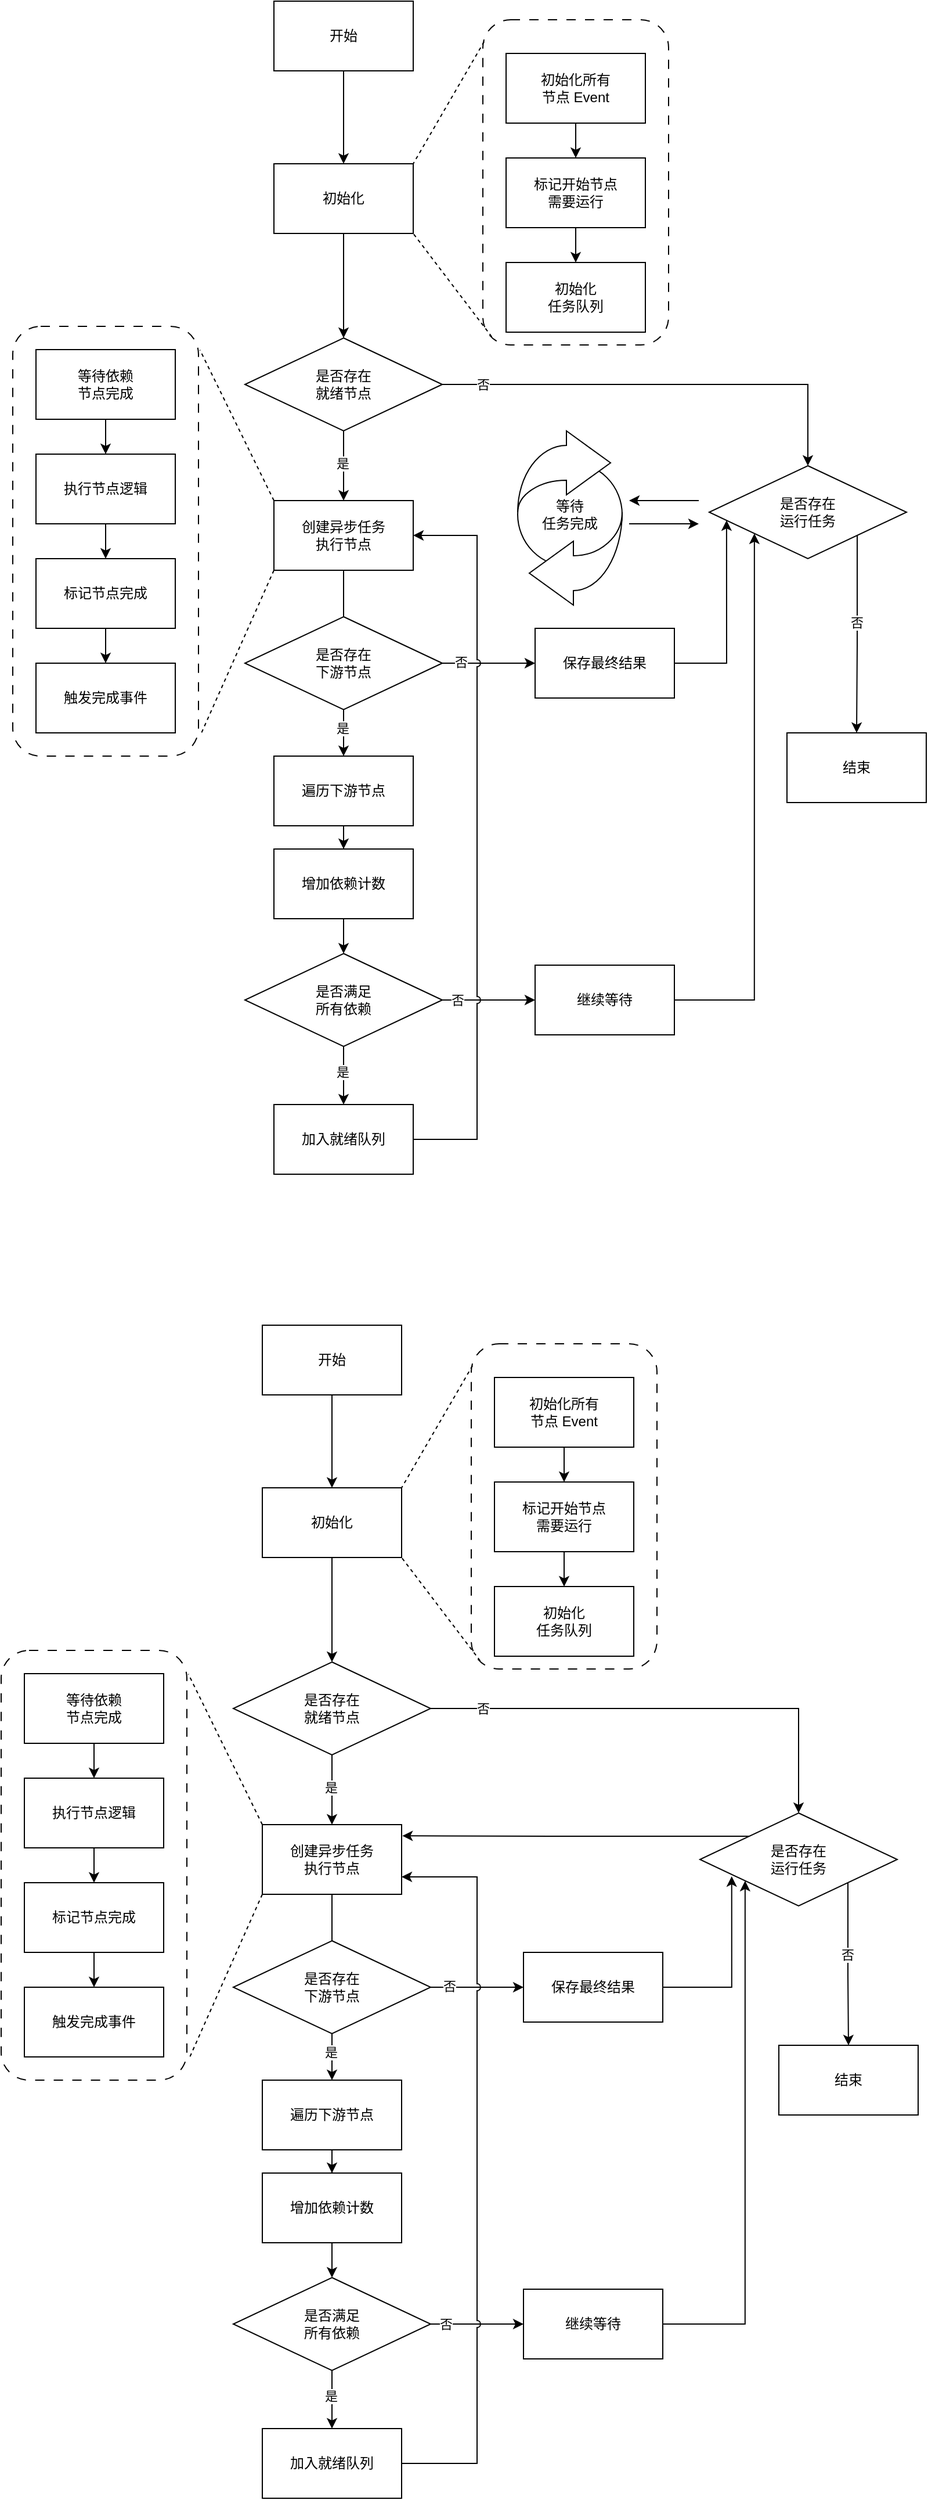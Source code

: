 <mxfile version="28.2.1">
  <diagram name="第 1 页" id="9zeFtvbFsk4h5sflBKEF">
    <mxGraphModel dx="2523" dy="1471" grid="1" gridSize="10" guides="1" tooltips="1" connect="1" arrows="1" fold="1" page="1" pageScale="1" pageWidth="827" pageHeight="1169" math="0" shadow="0">
      <root>
        <mxCell id="0" />
        <mxCell id="1" parent="0" />
        <mxCell id="gI92ADDZjxy7N_XkdTNN-22" value="" style="edgeStyle=orthogonalEdgeStyle;rounded=0;orthogonalLoop=1;jettySize=auto;html=1;" edge="1" parent="1" source="gI92ADDZjxy7N_XkdTNN-1" target="gI92ADDZjxy7N_XkdTNN-21">
          <mxGeometry relative="1" as="geometry" />
        </mxCell>
        <mxCell id="gI92ADDZjxy7N_XkdTNN-1" value="开始" style="rounded=0;whiteSpace=wrap;html=1;" vertex="1" parent="1">
          <mxGeometry x="625" y="70" width="120" height="60" as="geometry" />
        </mxCell>
        <mxCell id="gI92ADDZjxy7N_XkdTNN-13" value="" style="edgeStyle=orthogonalEdgeStyle;rounded=0;orthogonalLoop=1;jettySize=auto;html=1;" edge="1" parent="1" source="gI92ADDZjxy7N_XkdTNN-10" target="gI92ADDZjxy7N_XkdTNN-12">
          <mxGeometry relative="1" as="geometry" />
        </mxCell>
        <mxCell id="gI92ADDZjxy7N_XkdTNN-14" value="是" style="edgeLabel;html=1;align=center;verticalAlign=middle;resizable=0;points=[];" vertex="1" connectable="0" parent="gI92ADDZjxy7N_XkdTNN-13">
          <mxGeometry x="-0.081" relative="1" as="geometry">
            <mxPoint x="-1" as="offset" />
          </mxGeometry>
        </mxCell>
        <mxCell id="gI92ADDZjxy7N_XkdTNN-16" value="" style="edgeStyle=orthogonalEdgeStyle;rounded=0;orthogonalLoop=1;jettySize=auto;html=1;" edge="1" parent="1" source="gI92ADDZjxy7N_XkdTNN-10" target="gI92ADDZjxy7N_XkdTNN-15">
          <mxGeometry relative="1" as="geometry" />
        </mxCell>
        <mxCell id="gI92ADDZjxy7N_XkdTNN-19" value="否" style="edgeLabel;html=1;align=center;verticalAlign=middle;resizable=0;points=[];" vertex="1" connectable="0" parent="gI92ADDZjxy7N_XkdTNN-16">
          <mxGeometry x="-0.122" relative="1" as="geometry">
            <mxPoint x="-134" as="offset" />
          </mxGeometry>
        </mxCell>
        <mxCell id="gI92ADDZjxy7N_XkdTNN-10" value="是否存在&lt;div&gt;就绪节点&lt;/div&gt;" style="rhombus;whiteSpace=wrap;html=1;rounded=0;" vertex="1" parent="1">
          <mxGeometry x="600" y="360" width="170" height="80" as="geometry" />
        </mxCell>
        <mxCell id="gI92ADDZjxy7N_XkdTNN-31" value="" style="edgeStyle=orthogonalEdgeStyle;rounded=0;orthogonalLoop=1;jettySize=auto;html=1;" edge="1" parent="1" source="gI92ADDZjxy7N_XkdTNN-12">
          <mxGeometry relative="1" as="geometry">
            <mxPoint x="685.0" y="630" as="targetPoint" />
          </mxGeometry>
        </mxCell>
        <mxCell id="gI92ADDZjxy7N_XkdTNN-12" value="创建异步任务&lt;div&gt;执行节点&lt;/div&gt;" style="whiteSpace=wrap;html=1;rounded=0;" vertex="1" parent="1">
          <mxGeometry x="625" y="500" width="120" height="60" as="geometry" />
        </mxCell>
        <mxCell id="gI92ADDZjxy7N_XkdTNN-18" value="" style="edgeStyle=orthogonalEdgeStyle;rounded=0;orthogonalLoop=1;jettySize=auto;html=1;exitX=1;exitY=1;exitDx=0;exitDy=0;" edge="1" parent="1" source="gI92ADDZjxy7N_XkdTNN-15" target="gI92ADDZjxy7N_XkdTNN-17">
          <mxGeometry relative="1" as="geometry" />
        </mxCell>
        <mxCell id="gI92ADDZjxy7N_XkdTNN-20" value="否" style="edgeLabel;html=1;align=center;verticalAlign=middle;resizable=0;points=[];" vertex="1" connectable="0" parent="gI92ADDZjxy7N_XkdTNN-18">
          <mxGeometry x="-0.122" y="-1" relative="1" as="geometry">
            <mxPoint as="offset" />
          </mxGeometry>
        </mxCell>
        <mxCell id="gI92ADDZjxy7N_XkdTNN-15" value="是否存在&lt;div&gt;运行任务&lt;/div&gt;" style="rhombus;whiteSpace=wrap;html=1;rounded=0;" vertex="1" parent="1">
          <mxGeometry x="1000" y="470" width="170" height="80" as="geometry" />
        </mxCell>
        <mxCell id="gI92ADDZjxy7N_XkdTNN-17" value="结束" style="whiteSpace=wrap;html=1;rounded=0;" vertex="1" parent="1">
          <mxGeometry x="1067" y="700" width="120" height="60" as="geometry" />
        </mxCell>
        <mxCell id="gI92ADDZjxy7N_XkdTNN-27" value="" style="edgeStyle=orthogonalEdgeStyle;rounded=0;orthogonalLoop=1;jettySize=auto;html=1;entryX=0.5;entryY=0;entryDx=0;entryDy=0;" edge="1" parent="1" source="gI92ADDZjxy7N_XkdTNN-21" target="gI92ADDZjxy7N_XkdTNN-10">
          <mxGeometry relative="1" as="geometry">
            <mxPoint x="685" y="330" as="targetPoint" />
          </mxGeometry>
        </mxCell>
        <mxCell id="gI92ADDZjxy7N_XkdTNN-21" value="初始化" style="rounded=0;whiteSpace=wrap;html=1;" vertex="1" parent="1">
          <mxGeometry x="625" y="210" width="120" height="60" as="geometry" />
        </mxCell>
        <mxCell id="gI92ADDZjxy7N_XkdTNN-25" value="" style="group" vertex="1" connectable="0" parent="1">
          <mxGeometry x="805" y="95" width="160" height="280" as="geometry" />
        </mxCell>
        <mxCell id="gI92ADDZjxy7N_XkdTNN-5" value="" style="edgeStyle=orthogonalEdgeStyle;rounded=0;orthogonalLoop=1;jettySize=auto;html=1;" edge="1" parent="gI92ADDZjxy7N_XkdTNN-25" source="gI92ADDZjxy7N_XkdTNN-2" target="gI92ADDZjxy7N_XkdTNN-4">
          <mxGeometry relative="1" as="geometry" />
        </mxCell>
        <mxCell id="gI92ADDZjxy7N_XkdTNN-2" value="初始化所有&lt;div&gt;节点 Event&lt;/div&gt;" style="rounded=0;whiteSpace=wrap;html=1;" vertex="1" parent="gI92ADDZjxy7N_XkdTNN-25">
          <mxGeometry x="20" y="20" width="120" height="60" as="geometry" />
        </mxCell>
        <mxCell id="gI92ADDZjxy7N_XkdTNN-7" value="" style="edgeStyle=orthogonalEdgeStyle;rounded=0;orthogonalLoop=1;jettySize=auto;html=1;" edge="1" parent="gI92ADDZjxy7N_XkdTNN-25" source="gI92ADDZjxy7N_XkdTNN-4" target="gI92ADDZjxy7N_XkdTNN-6">
          <mxGeometry relative="1" as="geometry" />
        </mxCell>
        <mxCell id="gI92ADDZjxy7N_XkdTNN-4" value="标记开始节点&lt;div&gt;需要运行&lt;/div&gt;" style="rounded=0;whiteSpace=wrap;html=1;" vertex="1" parent="gI92ADDZjxy7N_XkdTNN-25">
          <mxGeometry x="20" y="110" width="120" height="60" as="geometry" />
        </mxCell>
        <mxCell id="gI92ADDZjxy7N_XkdTNN-6" value="初始化&lt;div&gt;任务队列&lt;/div&gt;" style="rounded=0;whiteSpace=wrap;html=1;" vertex="1" parent="gI92ADDZjxy7N_XkdTNN-25">
          <mxGeometry x="20" y="200" width="120" height="60" as="geometry" />
        </mxCell>
        <mxCell id="gI92ADDZjxy7N_XkdTNN-23" value="" style="rounded=1;whiteSpace=wrap;html=1;fillColor=none;dashed=1;dashPattern=8 8;" vertex="1" parent="gI92ADDZjxy7N_XkdTNN-25">
          <mxGeometry y="-9" width="160" height="280" as="geometry" />
        </mxCell>
        <mxCell id="gI92ADDZjxy7N_XkdTNN-28" value="" style="endArrow=none;dashed=1;html=1;rounded=0;entryX=1;entryY=1;entryDx=0;entryDy=0;exitX=0.048;exitY=0.975;exitDx=0;exitDy=0;exitPerimeter=0;" edge="1" parent="1" source="gI92ADDZjxy7N_XkdTNN-23" target="gI92ADDZjxy7N_XkdTNN-21">
          <mxGeometry width="50" height="50" relative="1" as="geometry">
            <mxPoint x="805" y="440" as="sourcePoint" />
            <mxPoint x="855" y="390" as="targetPoint" />
          </mxGeometry>
        </mxCell>
        <mxCell id="gI92ADDZjxy7N_XkdTNN-29" value="" style="endArrow=none;dashed=1;html=1;rounded=0;entryX=1;entryY=0;entryDx=0;entryDy=0;exitX=0.007;exitY=0.067;exitDx=0;exitDy=0;exitPerimeter=0;" edge="1" parent="1" source="gI92ADDZjxy7N_XkdTNN-23" target="gI92ADDZjxy7N_XkdTNN-21">
          <mxGeometry width="50" height="50" relative="1" as="geometry">
            <mxPoint x="843" y="374" as="sourcePoint" />
            <mxPoint x="775" y="300" as="targetPoint" />
          </mxGeometry>
        </mxCell>
        <mxCell id="gI92ADDZjxy7N_XkdTNN-46" value="" style="edgeStyle=orthogonalEdgeStyle;rounded=0;orthogonalLoop=1;jettySize=auto;html=1;" edge="1" parent="1" source="gI92ADDZjxy7N_XkdTNN-32" target="gI92ADDZjxy7N_XkdTNN-45">
          <mxGeometry relative="1" as="geometry" />
        </mxCell>
        <mxCell id="gI92ADDZjxy7N_XkdTNN-95" value="是" style="edgeLabel;html=1;align=center;verticalAlign=middle;resizable=0;points=[];" vertex="1" connectable="0" parent="gI92ADDZjxy7N_XkdTNN-46">
          <mxGeometry x="-0.222" relative="1" as="geometry">
            <mxPoint x="-1" as="offset" />
          </mxGeometry>
        </mxCell>
        <mxCell id="gI92ADDZjxy7N_XkdTNN-48" value="" style="edgeStyle=orthogonalEdgeStyle;rounded=0;orthogonalLoop=1;jettySize=auto;html=1;jumpStyle=arc;" edge="1" parent="1" source="gI92ADDZjxy7N_XkdTNN-32" target="gI92ADDZjxy7N_XkdTNN-47">
          <mxGeometry relative="1" as="geometry" />
        </mxCell>
        <mxCell id="gI92ADDZjxy7N_XkdTNN-96" value="否" style="edgeLabel;html=1;align=center;verticalAlign=middle;resizable=0;points=[];" vertex="1" connectable="0" parent="gI92ADDZjxy7N_XkdTNN-48">
          <mxGeometry x="-0.529" y="1" relative="1" as="geometry">
            <mxPoint x="-3" as="offset" />
          </mxGeometry>
        </mxCell>
        <mxCell id="gI92ADDZjxy7N_XkdTNN-42" value="" style="group" vertex="1" connectable="0" parent="1">
          <mxGeometry x="400" y="350" width="160" height="370" as="geometry" />
        </mxCell>
        <mxCell id="gI92ADDZjxy7N_XkdTNN-34" value="" style="edgeStyle=orthogonalEdgeStyle;rounded=0;orthogonalLoop=1;jettySize=auto;html=1;" edge="1" parent="gI92ADDZjxy7N_XkdTNN-42" source="gI92ADDZjxy7N_XkdTNN-35" target="gI92ADDZjxy7N_XkdTNN-37">
          <mxGeometry relative="1" as="geometry" />
        </mxCell>
        <mxCell id="gI92ADDZjxy7N_XkdTNN-35" value="等待依赖&lt;div&gt;节点完成&lt;/div&gt;" style="rounded=0;whiteSpace=wrap;html=1;container=0;" vertex="1" parent="gI92ADDZjxy7N_XkdTNN-42">
          <mxGeometry x="20" y="20" width="120" height="60" as="geometry" />
        </mxCell>
        <mxCell id="gI92ADDZjxy7N_XkdTNN-36" value="" style="edgeStyle=orthogonalEdgeStyle;rounded=0;orthogonalLoop=1;jettySize=auto;html=1;" edge="1" parent="gI92ADDZjxy7N_XkdTNN-42" source="gI92ADDZjxy7N_XkdTNN-37" target="gI92ADDZjxy7N_XkdTNN-38">
          <mxGeometry relative="1" as="geometry" />
        </mxCell>
        <mxCell id="gI92ADDZjxy7N_XkdTNN-37" value="执行节点逻辑" style="rounded=0;whiteSpace=wrap;html=1;container=0;" vertex="1" parent="gI92ADDZjxy7N_XkdTNN-42">
          <mxGeometry x="20" y="110" width="120" height="60" as="geometry" />
        </mxCell>
        <mxCell id="gI92ADDZjxy7N_XkdTNN-41" value="" style="edgeStyle=orthogonalEdgeStyle;rounded=0;orthogonalLoop=1;jettySize=auto;html=1;" edge="1" parent="gI92ADDZjxy7N_XkdTNN-42" source="gI92ADDZjxy7N_XkdTNN-38" target="gI92ADDZjxy7N_XkdTNN-40">
          <mxGeometry relative="1" as="geometry" />
        </mxCell>
        <mxCell id="gI92ADDZjxy7N_XkdTNN-38" value="标记节点完成" style="rounded=0;whiteSpace=wrap;html=1;container=0;" vertex="1" parent="gI92ADDZjxy7N_XkdTNN-42">
          <mxGeometry x="20" y="200" width="120" height="60" as="geometry" />
        </mxCell>
        <mxCell id="gI92ADDZjxy7N_XkdTNN-39" value="" style="rounded=1;whiteSpace=wrap;html=1;fillColor=none;dashed=1;dashPattern=8 8;movable=1;resizable=1;rotatable=1;deletable=1;editable=1;locked=0;connectable=1;container=0;" vertex="1" parent="gI92ADDZjxy7N_XkdTNN-42">
          <mxGeometry width="160" height="370" as="geometry" />
        </mxCell>
        <mxCell id="gI92ADDZjxy7N_XkdTNN-40" value="触发完成事件" style="whiteSpace=wrap;html=1;rounded=0;" vertex="1" parent="gI92ADDZjxy7N_XkdTNN-42">
          <mxGeometry x="20" y="290" width="120" height="60" as="geometry" />
        </mxCell>
        <mxCell id="gI92ADDZjxy7N_XkdTNN-32" value="是否存在&lt;div&gt;下游节点&lt;/div&gt;" style="rhombus;whiteSpace=wrap;html=1;rounded=0;" vertex="1" parent="1">
          <mxGeometry x="600" y="600" width="170" height="80" as="geometry" />
        </mxCell>
        <mxCell id="gI92ADDZjxy7N_XkdTNN-43" value="" style="endArrow=none;dashed=1;html=1;rounded=0;entryX=1.008;entryY=0.055;entryDx=0;entryDy=0;exitX=0;exitY=0;exitDx=0;exitDy=0;entryPerimeter=0;" edge="1" parent="1" source="gI92ADDZjxy7N_XkdTNN-12" target="gI92ADDZjxy7N_XkdTNN-39">
          <mxGeometry width="50" height="50" relative="1" as="geometry">
            <mxPoint x="838" y="374" as="sourcePoint" />
            <mxPoint x="770" y="300" as="targetPoint" />
          </mxGeometry>
        </mxCell>
        <mxCell id="gI92ADDZjxy7N_XkdTNN-44" value="" style="endArrow=none;dashed=1;html=1;rounded=0;entryX=1.017;entryY=0.945;entryDx=0;entryDy=0;exitX=0;exitY=1;exitDx=0;exitDy=0;entryPerimeter=0;" edge="1" parent="1" source="gI92ADDZjxy7N_XkdTNN-12" target="gI92ADDZjxy7N_XkdTNN-39">
          <mxGeometry width="50" height="50" relative="1" as="geometry">
            <mxPoint x="858" y="394" as="sourcePoint" />
            <mxPoint x="790" y="320" as="targetPoint" />
          </mxGeometry>
        </mxCell>
        <mxCell id="gI92ADDZjxy7N_XkdTNN-50" value="" style="edgeStyle=orthogonalEdgeStyle;rounded=0;orthogonalLoop=1;jettySize=auto;html=1;" edge="1" parent="1" source="gI92ADDZjxy7N_XkdTNN-45" target="gI92ADDZjxy7N_XkdTNN-49">
          <mxGeometry relative="1" as="geometry" />
        </mxCell>
        <mxCell id="gI92ADDZjxy7N_XkdTNN-45" value="遍历下游节点" style="whiteSpace=wrap;html=1;rounded=0;" vertex="1" parent="1">
          <mxGeometry x="625" y="720" width="120" height="60" as="geometry" />
        </mxCell>
        <mxCell id="gI92ADDZjxy7N_XkdTNN-47" value="保存最终结果" style="whiteSpace=wrap;html=1;rounded=0;" vertex="1" parent="1">
          <mxGeometry x="850" y="610" width="120" height="60" as="geometry" />
        </mxCell>
        <mxCell id="gI92ADDZjxy7N_XkdTNN-52" value="" style="edgeStyle=orthogonalEdgeStyle;rounded=0;orthogonalLoop=1;jettySize=auto;html=1;" edge="1" parent="1" source="gI92ADDZjxy7N_XkdTNN-49" target="gI92ADDZjxy7N_XkdTNN-51">
          <mxGeometry relative="1" as="geometry" />
        </mxCell>
        <mxCell id="gI92ADDZjxy7N_XkdTNN-49" value="增加依赖计数" style="whiteSpace=wrap;html=1;rounded=0;" vertex="1" parent="1">
          <mxGeometry x="625" y="800" width="120" height="60" as="geometry" />
        </mxCell>
        <mxCell id="gI92ADDZjxy7N_XkdTNN-54" value="" style="edgeStyle=orthogonalEdgeStyle;rounded=0;orthogonalLoop=1;jettySize=auto;html=1;" edge="1" parent="1" source="gI92ADDZjxy7N_XkdTNN-51" target="gI92ADDZjxy7N_XkdTNN-53">
          <mxGeometry relative="1" as="geometry" />
        </mxCell>
        <mxCell id="gI92ADDZjxy7N_XkdTNN-57" value="是" style="edgeLabel;html=1;align=center;verticalAlign=middle;resizable=0;points=[];" vertex="1" connectable="0" parent="gI92ADDZjxy7N_XkdTNN-54">
          <mxGeometry x="-0.111" y="1" relative="1" as="geometry">
            <mxPoint x="-2" as="offset" />
          </mxGeometry>
        </mxCell>
        <mxCell id="gI92ADDZjxy7N_XkdTNN-56" value="" style="edgeStyle=orthogonalEdgeStyle;rounded=0;orthogonalLoop=1;jettySize=auto;html=1;jumpStyle=arc;" edge="1" parent="1" source="gI92ADDZjxy7N_XkdTNN-51" target="gI92ADDZjxy7N_XkdTNN-55">
          <mxGeometry relative="1" as="geometry" />
        </mxCell>
        <mxCell id="gI92ADDZjxy7N_XkdTNN-94" value="否" style="edgeLabel;html=1;align=center;verticalAlign=middle;resizable=0;points=[];" vertex="1" connectable="0" parent="gI92ADDZjxy7N_XkdTNN-56">
          <mxGeometry x="-0.14" relative="1" as="geometry">
            <mxPoint x="-22" as="offset" />
          </mxGeometry>
        </mxCell>
        <mxCell id="gI92ADDZjxy7N_XkdTNN-51" value="是否满足&lt;br&gt;所有依赖" style="rhombus;whiteSpace=wrap;html=1;rounded=0;" vertex="1" parent="1">
          <mxGeometry x="600" y="890" width="170" height="80" as="geometry" />
        </mxCell>
        <mxCell id="gI92ADDZjxy7N_XkdTNN-90" style="edgeStyle=orthogonalEdgeStyle;rounded=0;orthogonalLoop=1;jettySize=auto;html=1;exitX=1;exitY=0.5;exitDx=0;exitDy=0;entryX=1;entryY=0.5;entryDx=0;entryDy=0;jumpStyle=arc;" edge="1" parent="1" source="gI92ADDZjxy7N_XkdTNN-53" target="gI92ADDZjxy7N_XkdTNN-12">
          <mxGeometry relative="1" as="geometry">
            <Array as="points">
              <mxPoint x="800" y="1050" />
              <mxPoint x="800" y="530" />
            </Array>
          </mxGeometry>
        </mxCell>
        <mxCell id="gI92ADDZjxy7N_XkdTNN-53" value="加入就绪队列" style="whiteSpace=wrap;html=1;rounded=0;" vertex="1" parent="1">
          <mxGeometry x="625" y="1020" width="120" height="60" as="geometry" />
        </mxCell>
        <mxCell id="gI92ADDZjxy7N_XkdTNN-55" value="继续等待" style="whiteSpace=wrap;html=1;rounded=0;" vertex="1" parent="1">
          <mxGeometry x="850" y="900" width="120" height="60" as="geometry" />
        </mxCell>
        <mxCell id="gI92ADDZjxy7N_XkdTNN-69" style="edgeStyle=orthogonalEdgeStyle;rounded=0;orthogonalLoop=1;jettySize=auto;html=1;exitX=0.5;exitY=1;exitDx=0;exitDy=0;" edge="1" parent="1" source="gI92ADDZjxy7N_XkdTNN-47" target="gI92ADDZjxy7N_XkdTNN-47">
          <mxGeometry relative="1" as="geometry" />
        </mxCell>
        <mxCell id="gI92ADDZjxy7N_XkdTNN-80" value="" style="group" vertex="1" connectable="0" parent="1">
          <mxGeometry x="931" y="500" width="61" height="20" as="geometry" />
        </mxCell>
        <mxCell id="gI92ADDZjxy7N_XkdTNN-75" value="" style="endArrow=classic;html=1;rounded=0;" edge="1" parent="gI92ADDZjxy7N_XkdTNN-80">
          <mxGeometry width="50" height="50" relative="1" as="geometry">
            <mxPoint x="60.0" as="sourcePoint" />
            <mxPoint as="targetPoint" />
          </mxGeometry>
        </mxCell>
        <mxCell id="gI92ADDZjxy7N_XkdTNN-79" value="" style="endArrow=classic;html=1;rounded=0;" edge="1" parent="gI92ADDZjxy7N_XkdTNN-80">
          <mxGeometry width="50" height="50" relative="1" as="geometry">
            <mxPoint y="20" as="sourcePoint" />
            <mxPoint x="60.0" y="20" as="targetPoint" />
          </mxGeometry>
        </mxCell>
        <mxCell id="gI92ADDZjxy7N_XkdTNN-86" value="等待&lt;div&gt;任务完成&lt;/div&gt;" style="ellipse;whiteSpace=wrap;html=1;aspect=fixed;" vertex="1" parent="1">
          <mxGeometry x="835" y="467" width="90" height="90" as="geometry" />
        </mxCell>
        <mxCell id="gI92ADDZjxy7N_XkdTNN-88" value="" style="html=1;shadow=0;dashed=0;align=center;verticalAlign=middle;shape=mxgraph.arrows2.jumpInArrow;dy=15;dx=38;arrowHead=55;strokeColor=#000000;" vertex="1" parent="1">
          <mxGeometry x="835" y="440" width="80" height="70" as="geometry" />
        </mxCell>
        <mxCell id="gI92ADDZjxy7N_XkdTNN-89" value="" style="html=1;shadow=0;dashed=0;align=center;verticalAlign=middle;shape=mxgraph.arrows2.jumpInArrow;dy=15;dx=38;arrowHead=55;direction=west;strokeColor=#000000;" vertex="1" parent="1">
          <mxGeometry x="845" y="510" width="80" height="80" as="geometry" />
        </mxCell>
        <mxCell id="gI92ADDZjxy7N_XkdTNN-91" style="edgeStyle=orthogonalEdgeStyle;rounded=0;orthogonalLoop=1;jettySize=auto;html=1;entryX=0.088;entryY=0.588;entryDx=0;entryDy=0;entryPerimeter=0;" edge="1" parent="1" source="gI92ADDZjxy7N_XkdTNN-47" target="gI92ADDZjxy7N_XkdTNN-15">
          <mxGeometry relative="1" as="geometry" />
        </mxCell>
        <mxCell id="gI92ADDZjxy7N_XkdTNN-93" style="edgeStyle=orthogonalEdgeStyle;rounded=0;orthogonalLoop=1;jettySize=auto;html=1;exitX=1;exitY=0.5;exitDx=0;exitDy=0;entryX=0.229;entryY=0.73;entryDx=0;entryDy=0;entryPerimeter=0;" edge="1" parent="1" source="gI92ADDZjxy7N_XkdTNN-55" target="gI92ADDZjxy7N_XkdTNN-15">
          <mxGeometry relative="1" as="geometry" />
        </mxCell>
        <mxCell id="gI92ADDZjxy7N_XkdTNN-97" value="" style="edgeStyle=orthogonalEdgeStyle;rounded=0;orthogonalLoop=1;jettySize=auto;html=1;" edge="1" parent="1" source="gI92ADDZjxy7N_XkdTNN-98" target="gI92ADDZjxy7N_XkdTNN-111">
          <mxGeometry relative="1" as="geometry" />
        </mxCell>
        <mxCell id="gI92ADDZjxy7N_XkdTNN-98" value="开始" style="rounded=0;whiteSpace=wrap;html=1;" vertex="1" parent="1">
          <mxGeometry x="615" y="1210" width="120" height="60" as="geometry" />
        </mxCell>
        <mxCell id="gI92ADDZjxy7N_XkdTNN-99" value="" style="edgeStyle=orthogonalEdgeStyle;rounded=0;orthogonalLoop=1;jettySize=auto;html=1;" edge="1" parent="1" source="gI92ADDZjxy7N_XkdTNN-103" target="gI92ADDZjxy7N_XkdTNN-105">
          <mxGeometry relative="1" as="geometry" />
        </mxCell>
        <mxCell id="gI92ADDZjxy7N_XkdTNN-100" value="是" style="edgeLabel;html=1;align=center;verticalAlign=middle;resizable=0;points=[];" vertex="1" connectable="0" parent="gI92ADDZjxy7N_XkdTNN-99">
          <mxGeometry x="-0.081" relative="1" as="geometry">
            <mxPoint x="-1" as="offset" />
          </mxGeometry>
        </mxCell>
        <mxCell id="gI92ADDZjxy7N_XkdTNN-101" value="" style="edgeStyle=orthogonalEdgeStyle;rounded=0;orthogonalLoop=1;jettySize=auto;html=1;" edge="1" parent="1" source="gI92ADDZjxy7N_XkdTNN-103" target="gI92ADDZjxy7N_XkdTNN-108">
          <mxGeometry relative="1" as="geometry" />
        </mxCell>
        <mxCell id="gI92ADDZjxy7N_XkdTNN-102" value="否" style="edgeLabel;html=1;align=center;verticalAlign=middle;resizable=0;points=[];" vertex="1" connectable="0" parent="gI92ADDZjxy7N_XkdTNN-101">
          <mxGeometry x="-0.122" relative="1" as="geometry">
            <mxPoint x="-134" as="offset" />
          </mxGeometry>
        </mxCell>
        <mxCell id="gI92ADDZjxy7N_XkdTNN-103" value="是否存在&lt;div&gt;就绪节点&lt;/div&gt;" style="rhombus;whiteSpace=wrap;html=1;rounded=0;" vertex="1" parent="1">
          <mxGeometry x="590" y="1500" width="170" height="80" as="geometry" />
        </mxCell>
        <mxCell id="gI92ADDZjxy7N_XkdTNN-104" value="" style="edgeStyle=orthogonalEdgeStyle;rounded=0;orthogonalLoop=1;jettySize=auto;html=1;" edge="1" parent="1" source="gI92ADDZjxy7N_XkdTNN-105">
          <mxGeometry relative="1" as="geometry">
            <mxPoint x="675.0" y="1770" as="targetPoint" />
          </mxGeometry>
        </mxCell>
        <mxCell id="gI92ADDZjxy7N_XkdTNN-105" value="创建异步任务&lt;div&gt;执行节点&lt;/div&gt;" style="whiteSpace=wrap;html=1;rounded=0;" vertex="1" parent="1">
          <mxGeometry x="615" y="1640" width="120" height="60" as="geometry" />
        </mxCell>
        <mxCell id="gI92ADDZjxy7N_XkdTNN-106" value="" style="edgeStyle=orthogonalEdgeStyle;rounded=0;orthogonalLoop=1;jettySize=auto;html=1;exitX=1;exitY=1;exitDx=0;exitDy=0;" edge="1" parent="1" source="gI92ADDZjxy7N_XkdTNN-108" target="gI92ADDZjxy7N_XkdTNN-109">
          <mxGeometry relative="1" as="geometry" />
        </mxCell>
        <mxCell id="gI92ADDZjxy7N_XkdTNN-107" value="否" style="edgeLabel;html=1;align=center;verticalAlign=middle;resizable=0;points=[];" vertex="1" connectable="0" parent="gI92ADDZjxy7N_XkdTNN-106">
          <mxGeometry x="-0.122" y="-1" relative="1" as="geometry">
            <mxPoint as="offset" />
          </mxGeometry>
        </mxCell>
        <mxCell id="gI92ADDZjxy7N_XkdTNN-108" value="是否存在&lt;div&gt;运行任务&lt;/div&gt;" style="rhombus;whiteSpace=wrap;html=1;rounded=0;" vertex="1" parent="1">
          <mxGeometry x="992" y="1630" width="170" height="80" as="geometry" />
        </mxCell>
        <mxCell id="gI92ADDZjxy7N_XkdTNN-109" value="结束" style="whiteSpace=wrap;html=1;rounded=0;" vertex="1" parent="1">
          <mxGeometry x="1060" y="1830" width="120" height="60" as="geometry" />
        </mxCell>
        <mxCell id="gI92ADDZjxy7N_XkdTNN-110" value="" style="edgeStyle=orthogonalEdgeStyle;rounded=0;orthogonalLoop=1;jettySize=auto;html=1;entryX=0.5;entryY=0;entryDx=0;entryDy=0;" edge="1" parent="1" source="gI92ADDZjxy7N_XkdTNN-111" target="gI92ADDZjxy7N_XkdTNN-103">
          <mxGeometry relative="1" as="geometry">
            <mxPoint x="675" y="1470" as="targetPoint" />
          </mxGeometry>
        </mxCell>
        <mxCell id="gI92ADDZjxy7N_XkdTNN-111" value="初始化" style="rounded=0;whiteSpace=wrap;html=1;" vertex="1" parent="1">
          <mxGeometry x="615" y="1350" width="120" height="60" as="geometry" />
        </mxCell>
        <mxCell id="gI92ADDZjxy7N_XkdTNN-112" value="" style="group" vertex="1" connectable="0" parent="1">
          <mxGeometry x="795" y="1235" width="160" height="280" as="geometry" />
        </mxCell>
        <mxCell id="gI92ADDZjxy7N_XkdTNN-113" value="" style="edgeStyle=orthogonalEdgeStyle;rounded=0;orthogonalLoop=1;jettySize=auto;html=1;" edge="1" parent="gI92ADDZjxy7N_XkdTNN-112" source="gI92ADDZjxy7N_XkdTNN-114" target="gI92ADDZjxy7N_XkdTNN-116">
          <mxGeometry relative="1" as="geometry" />
        </mxCell>
        <mxCell id="gI92ADDZjxy7N_XkdTNN-114" value="初始化所有&lt;div&gt;节点 Event&lt;/div&gt;" style="rounded=0;whiteSpace=wrap;html=1;" vertex="1" parent="gI92ADDZjxy7N_XkdTNN-112">
          <mxGeometry x="20" y="20" width="120" height="60" as="geometry" />
        </mxCell>
        <mxCell id="gI92ADDZjxy7N_XkdTNN-115" value="" style="edgeStyle=orthogonalEdgeStyle;rounded=0;orthogonalLoop=1;jettySize=auto;html=1;" edge="1" parent="gI92ADDZjxy7N_XkdTNN-112" source="gI92ADDZjxy7N_XkdTNN-116" target="gI92ADDZjxy7N_XkdTNN-117">
          <mxGeometry relative="1" as="geometry" />
        </mxCell>
        <mxCell id="gI92ADDZjxy7N_XkdTNN-116" value="标记开始节点&lt;div&gt;需要运行&lt;/div&gt;" style="rounded=0;whiteSpace=wrap;html=1;" vertex="1" parent="gI92ADDZjxy7N_XkdTNN-112">
          <mxGeometry x="20" y="110" width="120" height="60" as="geometry" />
        </mxCell>
        <mxCell id="gI92ADDZjxy7N_XkdTNN-117" value="初始化&lt;div&gt;任务队列&lt;/div&gt;" style="rounded=0;whiteSpace=wrap;html=1;" vertex="1" parent="gI92ADDZjxy7N_XkdTNN-112">
          <mxGeometry x="20" y="200" width="120" height="60" as="geometry" />
        </mxCell>
        <mxCell id="gI92ADDZjxy7N_XkdTNN-118" value="" style="rounded=1;whiteSpace=wrap;html=1;fillColor=none;dashed=1;dashPattern=8 8;" vertex="1" parent="gI92ADDZjxy7N_XkdTNN-112">
          <mxGeometry y="-9" width="160" height="280" as="geometry" />
        </mxCell>
        <mxCell id="gI92ADDZjxy7N_XkdTNN-119" value="" style="endArrow=none;dashed=1;html=1;rounded=0;entryX=1;entryY=1;entryDx=0;entryDy=0;exitX=0.048;exitY=0.975;exitDx=0;exitDy=0;exitPerimeter=0;" edge="1" parent="1" source="gI92ADDZjxy7N_XkdTNN-118" target="gI92ADDZjxy7N_XkdTNN-111">
          <mxGeometry width="50" height="50" relative="1" as="geometry">
            <mxPoint x="795" y="1580" as="sourcePoint" />
            <mxPoint x="845" y="1530" as="targetPoint" />
          </mxGeometry>
        </mxCell>
        <mxCell id="gI92ADDZjxy7N_XkdTNN-120" value="" style="endArrow=none;dashed=1;html=1;rounded=0;entryX=1;entryY=0;entryDx=0;entryDy=0;exitX=0.007;exitY=0.067;exitDx=0;exitDy=0;exitPerimeter=0;" edge="1" parent="1" source="gI92ADDZjxy7N_XkdTNN-118" target="gI92ADDZjxy7N_XkdTNN-111">
          <mxGeometry width="50" height="50" relative="1" as="geometry">
            <mxPoint x="833" y="1514" as="sourcePoint" />
            <mxPoint x="765" y="1440" as="targetPoint" />
          </mxGeometry>
        </mxCell>
        <mxCell id="gI92ADDZjxy7N_XkdTNN-121" value="" style="edgeStyle=orthogonalEdgeStyle;rounded=0;orthogonalLoop=1;jettySize=auto;html=1;" edge="1" parent="1" source="gI92ADDZjxy7N_XkdTNN-134" target="gI92ADDZjxy7N_XkdTNN-138">
          <mxGeometry relative="1" as="geometry" />
        </mxCell>
        <mxCell id="gI92ADDZjxy7N_XkdTNN-122" value="是" style="edgeLabel;html=1;align=center;verticalAlign=middle;resizable=0;points=[];" vertex="1" connectable="0" parent="gI92ADDZjxy7N_XkdTNN-121">
          <mxGeometry x="-0.222" relative="1" as="geometry">
            <mxPoint x="-1" as="offset" />
          </mxGeometry>
        </mxCell>
        <mxCell id="gI92ADDZjxy7N_XkdTNN-123" value="" style="edgeStyle=orthogonalEdgeStyle;rounded=0;orthogonalLoop=1;jettySize=auto;html=1;jumpStyle=arc;" edge="1" parent="1" source="gI92ADDZjxy7N_XkdTNN-134" target="gI92ADDZjxy7N_XkdTNN-139">
          <mxGeometry relative="1" as="geometry" />
        </mxCell>
        <mxCell id="gI92ADDZjxy7N_XkdTNN-124" value="否" style="edgeLabel;html=1;align=center;verticalAlign=middle;resizable=0;points=[];" vertex="1" connectable="0" parent="gI92ADDZjxy7N_XkdTNN-123">
          <mxGeometry x="-0.529" y="1" relative="1" as="geometry">
            <mxPoint x="-3" as="offset" />
          </mxGeometry>
        </mxCell>
        <mxCell id="gI92ADDZjxy7N_XkdTNN-125" value="" style="group" vertex="1" connectable="0" parent="1">
          <mxGeometry x="390" y="1490" width="160" height="370" as="geometry" />
        </mxCell>
        <mxCell id="gI92ADDZjxy7N_XkdTNN-126" value="" style="edgeStyle=orthogonalEdgeStyle;rounded=0;orthogonalLoop=1;jettySize=auto;html=1;" edge="1" parent="gI92ADDZjxy7N_XkdTNN-125" source="gI92ADDZjxy7N_XkdTNN-127" target="gI92ADDZjxy7N_XkdTNN-129">
          <mxGeometry relative="1" as="geometry" />
        </mxCell>
        <mxCell id="gI92ADDZjxy7N_XkdTNN-127" value="等待依赖&lt;div&gt;节点完成&lt;/div&gt;" style="rounded=0;whiteSpace=wrap;html=1;container=0;" vertex="1" parent="gI92ADDZjxy7N_XkdTNN-125">
          <mxGeometry x="20" y="20" width="120" height="60" as="geometry" />
        </mxCell>
        <mxCell id="gI92ADDZjxy7N_XkdTNN-128" value="" style="edgeStyle=orthogonalEdgeStyle;rounded=0;orthogonalLoop=1;jettySize=auto;html=1;" edge="1" parent="gI92ADDZjxy7N_XkdTNN-125" source="gI92ADDZjxy7N_XkdTNN-129" target="gI92ADDZjxy7N_XkdTNN-131">
          <mxGeometry relative="1" as="geometry" />
        </mxCell>
        <mxCell id="gI92ADDZjxy7N_XkdTNN-129" value="执行节点逻辑" style="rounded=0;whiteSpace=wrap;html=1;container=0;" vertex="1" parent="gI92ADDZjxy7N_XkdTNN-125">
          <mxGeometry x="20" y="110" width="120" height="60" as="geometry" />
        </mxCell>
        <mxCell id="gI92ADDZjxy7N_XkdTNN-130" value="" style="edgeStyle=orthogonalEdgeStyle;rounded=0;orthogonalLoop=1;jettySize=auto;html=1;" edge="1" parent="gI92ADDZjxy7N_XkdTNN-125" source="gI92ADDZjxy7N_XkdTNN-131" target="gI92ADDZjxy7N_XkdTNN-133">
          <mxGeometry relative="1" as="geometry" />
        </mxCell>
        <mxCell id="gI92ADDZjxy7N_XkdTNN-131" value="标记节点完成" style="rounded=0;whiteSpace=wrap;html=1;container=0;" vertex="1" parent="gI92ADDZjxy7N_XkdTNN-125">
          <mxGeometry x="20" y="200" width="120" height="60" as="geometry" />
        </mxCell>
        <mxCell id="gI92ADDZjxy7N_XkdTNN-132" value="" style="rounded=1;whiteSpace=wrap;html=1;fillColor=none;dashed=1;dashPattern=8 8;movable=1;resizable=1;rotatable=1;deletable=1;editable=1;locked=0;connectable=1;container=0;" vertex="1" parent="gI92ADDZjxy7N_XkdTNN-125">
          <mxGeometry width="160" height="370" as="geometry" />
        </mxCell>
        <mxCell id="gI92ADDZjxy7N_XkdTNN-133" value="触发完成事件" style="whiteSpace=wrap;html=1;rounded=0;" vertex="1" parent="gI92ADDZjxy7N_XkdTNN-125">
          <mxGeometry x="20" y="290" width="120" height="60" as="geometry" />
        </mxCell>
        <mxCell id="gI92ADDZjxy7N_XkdTNN-134" value="是否存在&lt;div&gt;下游节点&lt;/div&gt;" style="rhombus;whiteSpace=wrap;html=1;rounded=0;" vertex="1" parent="1">
          <mxGeometry x="590" y="1740" width="170" height="80" as="geometry" />
        </mxCell>
        <mxCell id="gI92ADDZjxy7N_XkdTNN-135" value="" style="endArrow=none;dashed=1;html=1;rounded=0;entryX=1.008;entryY=0.055;entryDx=0;entryDy=0;exitX=0;exitY=0;exitDx=0;exitDy=0;entryPerimeter=0;" edge="1" parent="1" source="gI92ADDZjxy7N_XkdTNN-105" target="gI92ADDZjxy7N_XkdTNN-132">
          <mxGeometry width="50" height="50" relative="1" as="geometry">
            <mxPoint x="828" y="1514" as="sourcePoint" />
            <mxPoint x="760" y="1440" as="targetPoint" />
          </mxGeometry>
        </mxCell>
        <mxCell id="gI92ADDZjxy7N_XkdTNN-136" value="" style="endArrow=none;dashed=1;html=1;rounded=0;entryX=1.017;entryY=0.945;entryDx=0;entryDy=0;exitX=0;exitY=1;exitDx=0;exitDy=0;entryPerimeter=0;" edge="1" parent="1" source="gI92ADDZjxy7N_XkdTNN-105" target="gI92ADDZjxy7N_XkdTNN-132">
          <mxGeometry width="50" height="50" relative="1" as="geometry">
            <mxPoint x="848" y="1534" as="sourcePoint" />
            <mxPoint x="780" y="1460" as="targetPoint" />
          </mxGeometry>
        </mxCell>
        <mxCell id="gI92ADDZjxy7N_XkdTNN-137" value="" style="edgeStyle=orthogonalEdgeStyle;rounded=0;orthogonalLoop=1;jettySize=auto;html=1;" edge="1" parent="1" source="gI92ADDZjxy7N_XkdTNN-138" target="gI92ADDZjxy7N_XkdTNN-141">
          <mxGeometry relative="1" as="geometry" />
        </mxCell>
        <mxCell id="gI92ADDZjxy7N_XkdTNN-138" value="遍历下游节点" style="whiteSpace=wrap;html=1;rounded=0;" vertex="1" parent="1">
          <mxGeometry x="615" y="1860" width="120" height="60" as="geometry" />
        </mxCell>
        <mxCell id="gI92ADDZjxy7N_XkdTNN-139" value="保存最终结果" style="whiteSpace=wrap;html=1;rounded=0;" vertex="1" parent="1">
          <mxGeometry x="840" y="1750" width="120" height="60" as="geometry" />
        </mxCell>
        <mxCell id="gI92ADDZjxy7N_XkdTNN-140" value="" style="edgeStyle=orthogonalEdgeStyle;rounded=0;orthogonalLoop=1;jettySize=auto;html=1;" edge="1" parent="1" source="gI92ADDZjxy7N_XkdTNN-141" target="gI92ADDZjxy7N_XkdTNN-146">
          <mxGeometry relative="1" as="geometry" />
        </mxCell>
        <mxCell id="gI92ADDZjxy7N_XkdTNN-141" value="增加依赖计数" style="whiteSpace=wrap;html=1;rounded=0;" vertex="1" parent="1">
          <mxGeometry x="615" y="1940" width="120" height="60" as="geometry" />
        </mxCell>
        <mxCell id="gI92ADDZjxy7N_XkdTNN-142" value="" style="edgeStyle=orthogonalEdgeStyle;rounded=0;orthogonalLoop=1;jettySize=auto;html=1;" edge="1" parent="1" source="gI92ADDZjxy7N_XkdTNN-146" target="gI92ADDZjxy7N_XkdTNN-148">
          <mxGeometry relative="1" as="geometry" />
        </mxCell>
        <mxCell id="gI92ADDZjxy7N_XkdTNN-143" value="是" style="edgeLabel;html=1;align=center;verticalAlign=middle;resizable=0;points=[];" vertex="1" connectable="0" parent="gI92ADDZjxy7N_XkdTNN-142">
          <mxGeometry x="-0.111" y="1" relative="1" as="geometry">
            <mxPoint x="-2" as="offset" />
          </mxGeometry>
        </mxCell>
        <mxCell id="gI92ADDZjxy7N_XkdTNN-144" value="" style="edgeStyle=orthogonalEdgeStyle;rounded=0;orthogonalLoop=1;jettySize=auto;html=1;jumpStyle=arc;" edge="1" parent="1" source="gI92ADDZjxy7N_XkdTNN-146" target="gI92ADDZjxy7N_XkdTNN-149">
          <mxGeometry relative="1" as="geometry" />
        </mxCell>
        <mxCell id="gI92ADDZjxy7N_XkdTNN-145" value="否" style="edgeLabel;html=1;align=center;verticalAlign=middle;resizable=0;points=[];" vertex="1" connectable="0" parent="gI92ADDZjxy7N_XkdTNN-144">
          <mxGeometry x="-0.14" relative="1" as="geometry">
            <mxPoint x="-22" as="offset" />
          </mxGeometry>
        </mxCell>
        <mxCell id="gI92ADDZjxy7N_XkdTNN-146" value="是否满足&lt;br&gt;所有依赖" style="rhombus;whiteSpace=wrap;html=1;rounded=0;" vertex="1" parent="1">
          <mxGeometry x="590" y="2030" width="170" height="80" as="geometry" />
        </mxCell>
        <mxCell id="gI92ADDZjxy7N_XkdTNN-159" style="edgeStyle=orthogonalEdgeStyle;rounded=0;orthogonalLoop=1;jettySize=auto;html=1;exitX=1;exitY=0.5;exitDx=0;exitDy=0;entryX=1;entryY=0.75;entryDx=0;entryDy=0;jumpStyle=arc;" edge="1" parent="1" source="gI92ADDZjxy7N_XkdTNN-148" target="gI92ADDZjxy7N_XkdTNN-105">
          <mxGeometry relative="1" as="geometry">
            <Array as="points">
              <mxPoint x="800" y="2190" />
              <mxPoint x="800" y="1685" />
            </Array>
          </mxGeometry>
        </mxCell>
        <mxCell id="gI92ADDZjxy7N_XkdTNN-148" value="加入就绪队列" style="whiteSpace=wrap;html=1;rounded=0;" vertex="1" parent="1">
          <mxGeometry x="615" y="2160" width="120" height="60" as="geometry" />
        </mxCell>
        <mxCell id="gI92ADDZjxy7N_XkdTNN-149" value="继续等待" style="whiteSpace=wrap;html=1;rounded=0;" vertex="1" parent="1">
          <mxGeometry x="840" y="2040" width="120" height="60" as="geometry" />
        </mxCell>
        <mxCell id="gI92ADDZjxy7N_XkdTNN-150" style="edgeStyle=orthogonalEdgeStyle;rounded=0;orthogonalLoop=1;jettySize=auto;html=1;exitX=0.5;exitY=1;exitDx=0;exitDy=0;" edge="1" parent="1" source="gI92ADDZjxy7N_XkdTNN-139" target="gI92ADDZjxy7N_XkdTNN-139">
          <mxGeometry relative="1" as="geometry" />
        </mxCell>
        <mxCell id="gI92ADDZjxy7N_XkdTNN-157" style="edgeStyle=orthogonalEdgeStyle;rounded=0;orthogonalLoop=1;jettySize=auto;html=1;entryX=0.161;entryY=0.681;entryDx=0;entryDy=0;entryPerimeter=0;" edge="1" parent="1" source="gI92ADDZjxy7N_XkdTNN-139" target="gI92ADDZjxy7N_XkdTNN-108">
          <mxGeometry relative="1" as="geometry">
            <mxPoint x="990" y="1700" as="targetPoint" />
          </mxGeometry>
        </mxCell>
        <mxCell id="gI92ADDZjxy7N_XkdTNN-158" style="edgeStyle=orthogonalEdgeStyle;rounded=0;orthogonalLoop=1;jettySize=auto;html=1;exitX=1;exitY=0.5;exitDx=0;exitDy=0;entryX=0.229;entryY=0.73;entryDx=0;entryDy=0;entryPerimeter=0;" edge="1" parent="1" source="gI92ADDZjxy7N_XkdTNN-149" target="gI92ADDZjxy7N_XkdTNN-108">
          <mxGeometry relative="1" as="geometry" />
        </mxCell>
        <mxCell id="gI92ADDZjxy7N_XkdTNN-160" style="edgeStyle=orthogonalEdgeStyle;rounded=0;orthogonalLoop=1;jettySize=auto;html=1;exitX=0;exitY=0;exitDx=0;exitDy=0;entryX=1.005;entryY=0.161;entryDx=0;entryDy=0;entryPerimeter=0;" edge="1" parent="1" source="gI92ADDZjxy7N_XkdTNN-108" target="gI92ADDZjxy7N_XkdTNN-105">
          <mxGeometry relative="1" as="geometry" />
        </mxCell>
      </root>
    </mxGraphModel>
  </diagram>
</mxfile>
